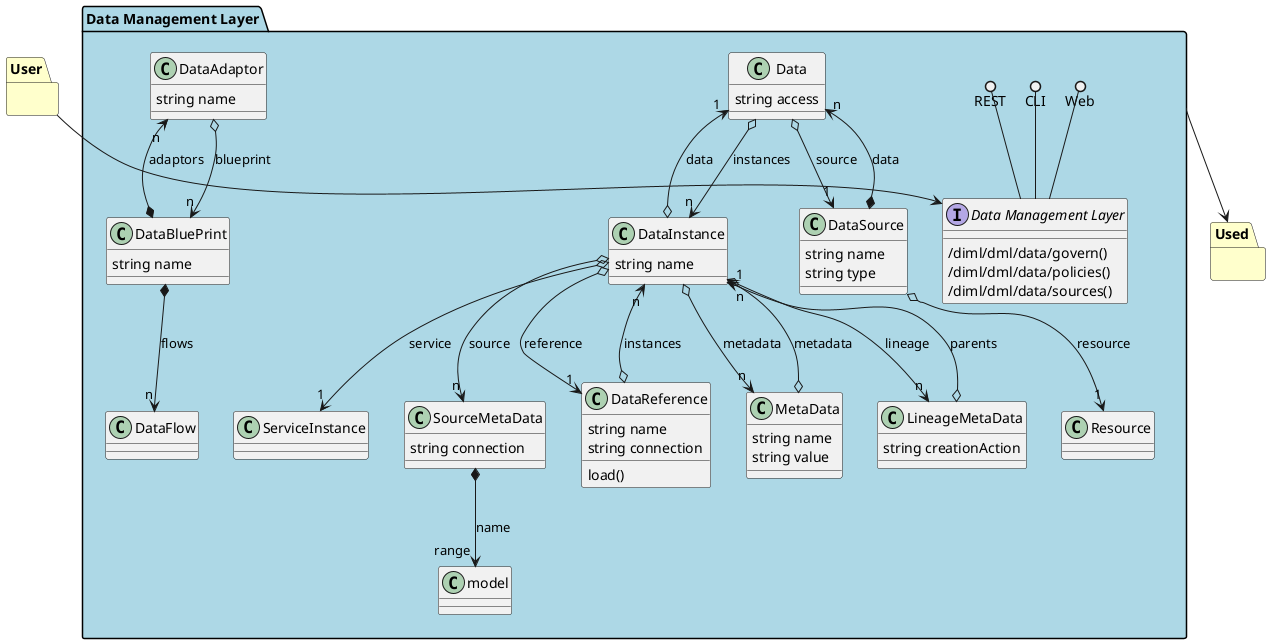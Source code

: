 @startuml

package "User" #ffffcc {

}

package "Used" #ffffcc {

}

package "Data Management Layer" #lightblue {

    interface "Data Management Layer" as i {
            /diml/dml/data/govern()
            /diml/dml/data/policies()
            /diml/dml/data/sources()
    
    }


    CLI ()-- i
    REST ()-- i
    Web ()-- i
        class "Data" {
                 string access
                    }
                    Data o--> "1" DataSource : source
                            Data o--> "n" DataInstance : instances
            

    class "DataAdaptor" {
                 string name
                    }
                    DataAdaptor o--> "n" DataBluePrint : blueprint
            

    class "DataBluePrint" {
                 string name
                    }
                    DataBluePrint *--> "n" DataAdaptor : adaptors
                            DataBluePrint *--> "n" DataFlow : flows
            

    class "DataInstance" {
                 string name
                    }
                    DataInstance o--> "1" Data : data
                            DataInstance o--> "1" DataReference : reference
                            DataInstance o--> "1" ServiceInstance : service
                            DataInstance o--> "n" SourceMetaData : source
                            DataInstance o--> "n" MetaData : metadata
                            DataInstance o--> "n" LineageMetaData : lineage
            

    class "DataReference" {
                 string name
                 string connection
                             load()
            }
                    DataReference o--> "n" DataInstance : instances
            

    class "DataSource" {
                 string name
                 string type
                    }
                    DataSource o--> "1" Resource : resource
                            DataSource *--> "n" Data : data
            

    class "LineageMetaData" {
                 string creationAction
                    }
                    LineageMetaData o--> "n" DataInstance : parents
            

    class "MetaData" {
                 string name
                 string value
                    }
                    MetaData o--> "1" DataInstance : metadata
            

    class "SourceMetaData" {
                 string connection
                    }
                    SourceMetaData *--> "range" model : name
            




}
User --> i
"Data Management Layer" --> Used

@enduml
